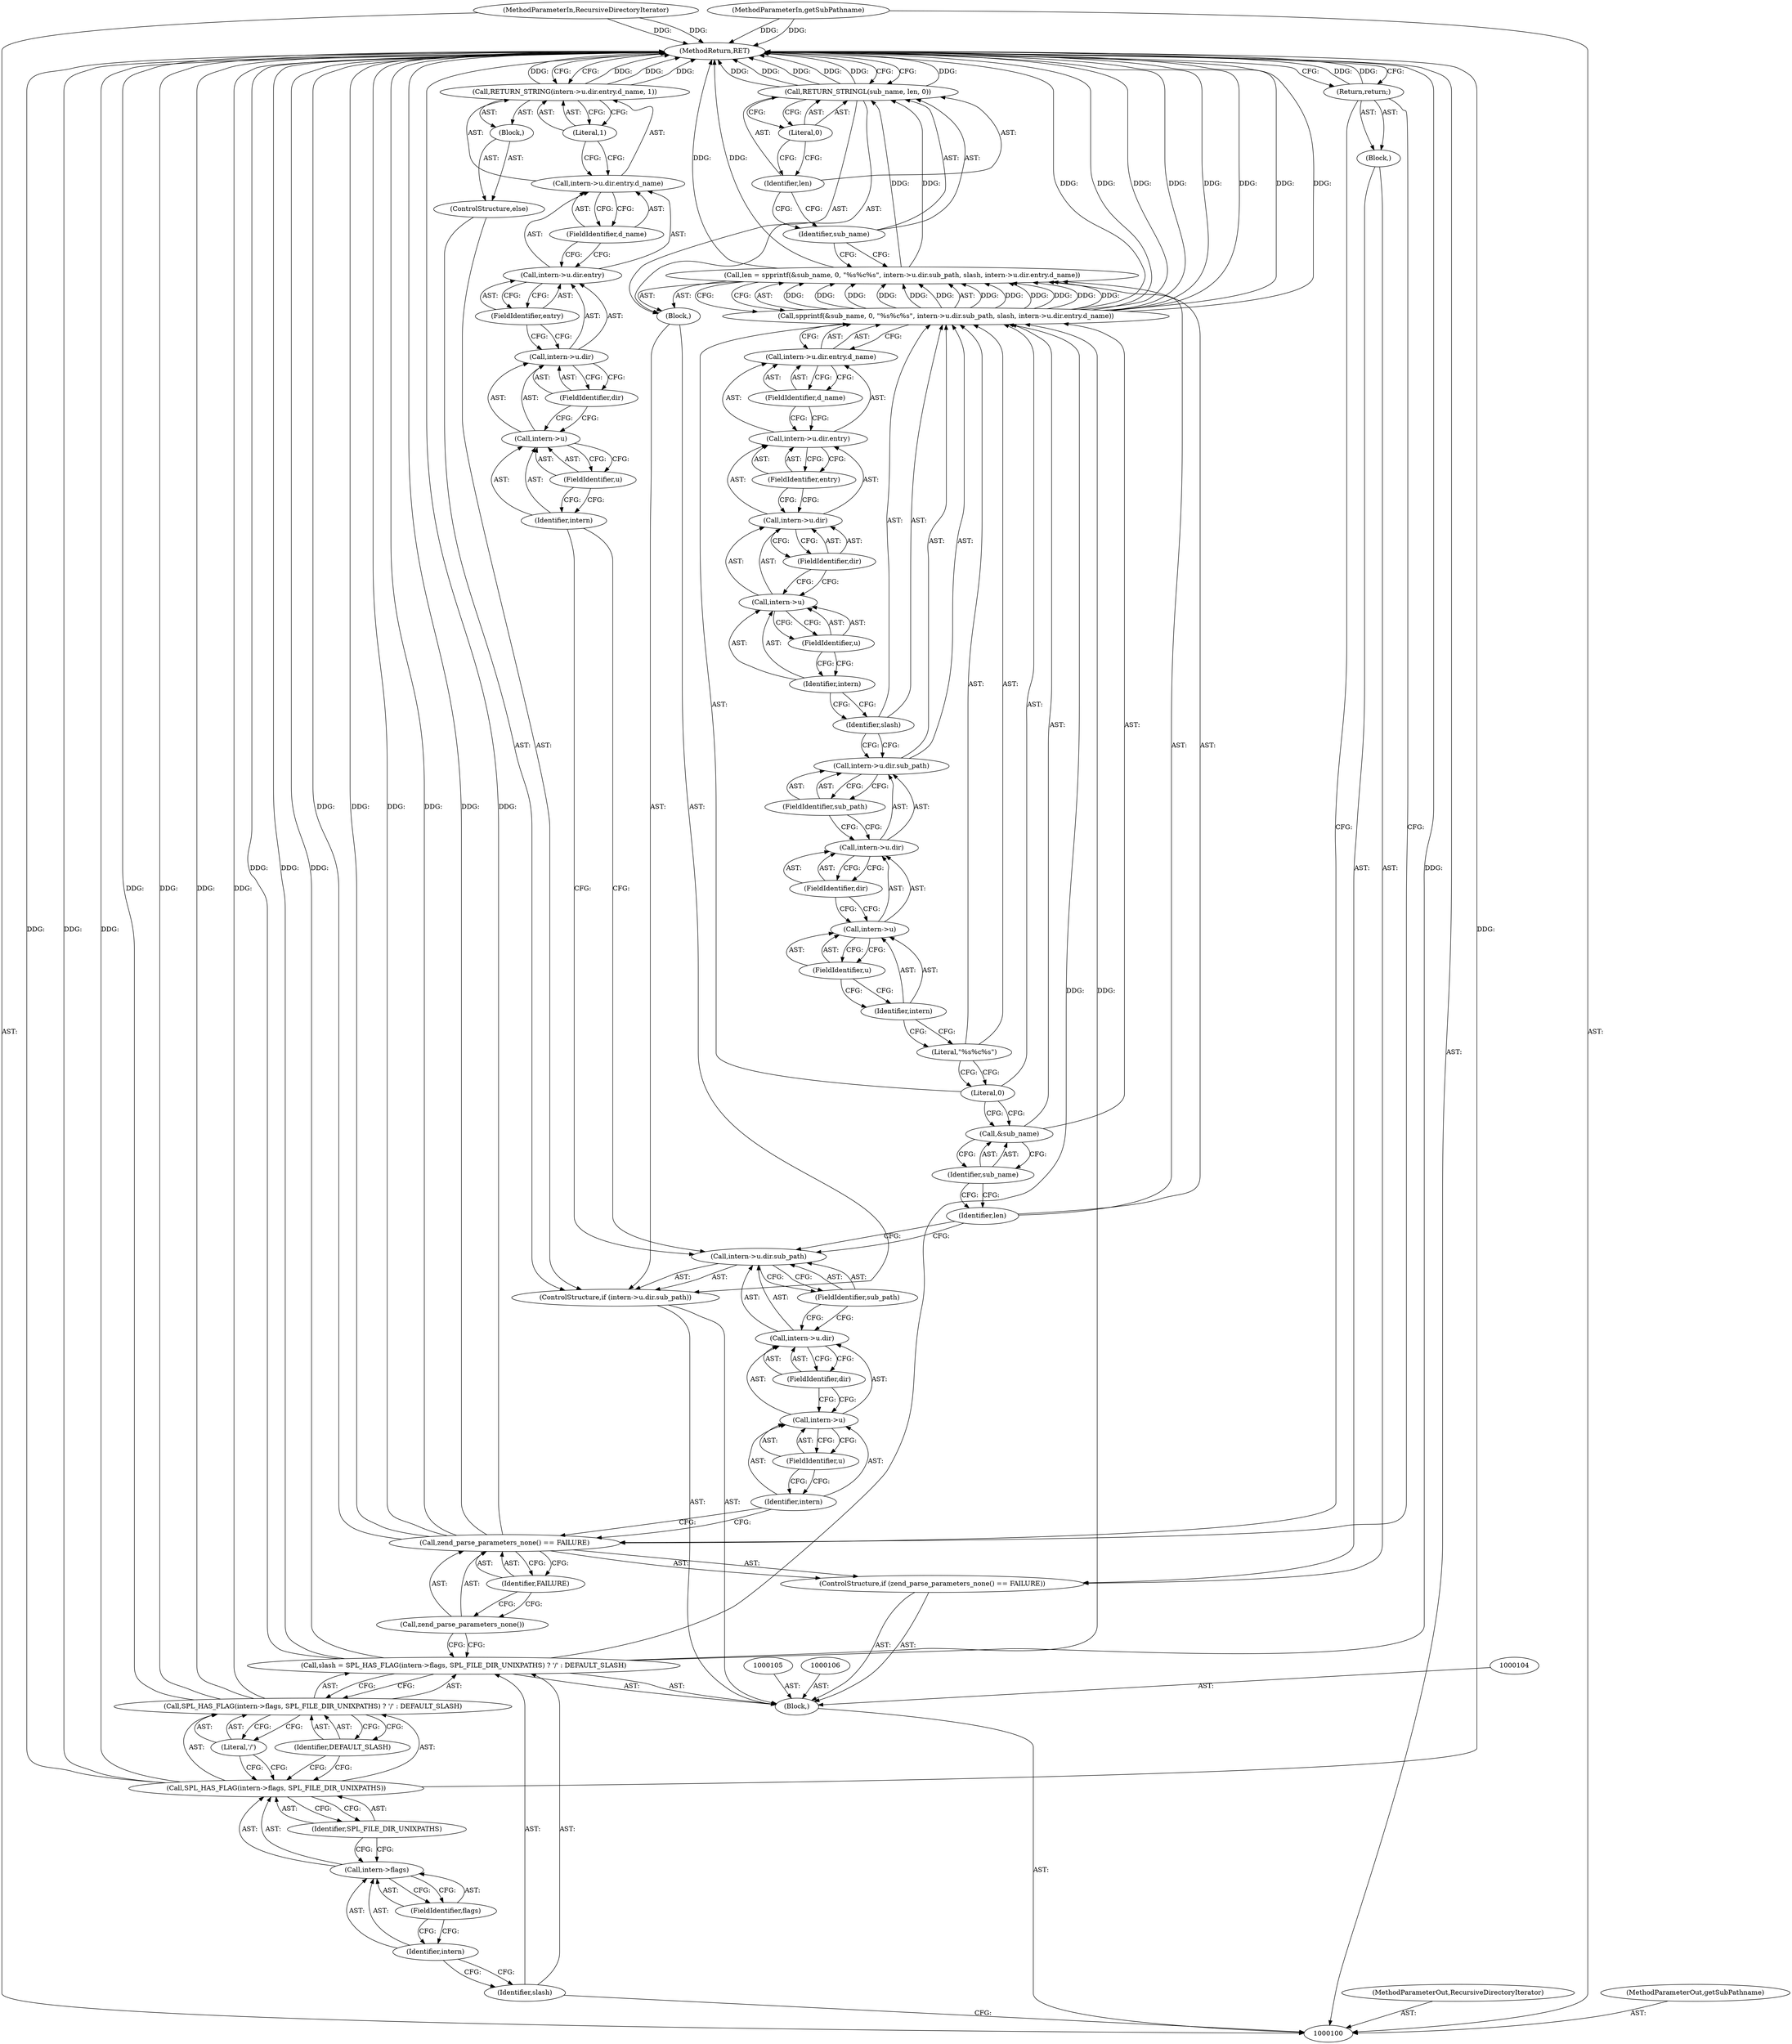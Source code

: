 digraph "0_php-src_7245bff300d3fa8bacbef7897ff080a6f1c23eba?w=1_20" {
"1000173" [label="(MethodReturn,RET)"];
"1000101" [label="(MethodParameterIn,RecursiveDirectoryIterator)"];
"1000240" [label="(MethodParameterOut,RecursiveDirectoryIterator)"];
"1000102" [label="(MethodParameterIn,getSubPathname)"];
"1000241" [label="(MethodParameterOut,getSubPathname)"];
"1000123" [label="(ControlStructure,if (intern->u.dir.sub_path))"];
"1000128" [label="(FieldIdentifier,u)"];
"1000129" [label="(FieldIdentifier,dir)"];
"1000130" [label="(FieldIdentifier,sub_path)"];
"1000131" [label="(Block,)"];
"1000124" [label="(Call,intern->u.dir.sub_path)"];
"1000125" [label="(Call,intern->u.dir)"];
"1000126" [label="(Call,intern->u)"];
"1000127" [label="(Identifier,intern)"];
"1000135" [label="(Call,&sub_name)"];
"1000136" [label="(Identifier,sub_name)"];
"1000132" [label="(Call,len = spprintf(&sub_name, 0, \"%s%c%s\", intern->u.dir.sub_path, slash, intern->u.dir.entry.d_name))"];
"1000133" [label="(Identifier,len)"];
"1000137" [label="(Literal,0)"];
"1000138" [label="(Literal,\"%s%c%s\")"];
"1000139" [label="(Call,intern->u.dir.sub_path)"];
"1000140" [label="(Call,intern->u.dir)"];
"1000141" [label="(Call,intern->u)"];
"1000142" [label="(Identifier,intern)"];
"1000143" [label="(FieldIdentifier,u)"];
"1000144" [label="(FieldIdentifier,dir)"];
"1000145" [label="(FieldIdentifier,sub_path)"];
"1000146" [label="(Identifier,slash)"];
"1000147" [label="(Call,intern->u.dir.entry.d_name)"];
"1000148" [label="(Call,intern->u.dir.entry)"];
"1000149" [label="(Call,intern->u.dir)"];
"1000150" [label="(Call,intern->u)"];
"1000151" [label="(Identifier,intern)"];
"1000134" [label="(Call,spprintf(&sub_name, 0, \"%s%c%s\", intern->u.dir.sub_path, slash, intern->u.dir.entry.d_name))"];
"1000152" [label="(FieldIdentifier,u)"];
"1000153" [label="(FieldIdentifier,dir)"];
"1000154" [label="(FieldIdentifier,entry)"];
"1000155" [label="(FieldIdentifier,d_name)"];
"1000157" [label="(Identifier,sub_name)"];
"1000156" [label="(Call,RETURN_STRINGL(sub_name, len, 0))"];
"1000158" [label="(Identifier,len)"];
"1000159" [label="(Literal,0)"];
"1000160" [label="(ControlStructure,else)"];
"1000161" [label="(Block,)"];
"1000163" [label="(Call,intern->u.dir.entry.d_name)"];
"1000164" [label="(Call,intern->u.dir.entry)"];
"1000165" [label="(Call,intern->u.dir)"];
"1000166" [label="(Call,intern->u)"];
"1000167" [label="(Identifier,intern)"];
"1000162" [label="(Call,RETURN_STRING(intern->u.dir.entry.d_name, 1))"];
"1000168" [label="(FieldIdentifier,u)"];
"1000169" [label="(FieldIdentifier,dir)"];
"1000170" [label="(FieldIdentifier,entry)"];
"1000171" [label="(FieldIdentifier,d_name)"];
"1000172" [label="(Literal,1)"];
"1000103" [label="(Block,)"];
"1000109" [label="(Call,SPL_HAS_FLAG(intern->flags, SPL_FILE_DIR_UNIXPATHS) ? '/' : DEFAULT_SLASH)"];
"1000110" [label="(Call,SPL_HAS_FLAG(intern->flags, SPL_FILE_DIR_UNIXPATHS))"];
"1000111" [label="(Call,intern->flags)"];
"1000112" [label="(Identifier,intern)"];
"1000113" [label="(FieldIdentifier,flags)"];
"1000114" [label="(Identifier,SPL_FILE_DIR_UNIXPATHS)"];
"1000115" [label="(Literal,'/')"];
"1000107" [label="(Call,slash = SPL_HAS_FLAG(intern->flags, SPL_FILE_DIR_UNIXPATHS) ? '/' : DEFAULT_SLASH)"];
"1000108" [label="(Identifier,slash)"];
"1000116" [label="(Identifier,DEFAULT_SLASH)"];
"1000117" [label="(ControlStructure,if (zend_parse_parameters_none() == FAILURE))"];
"1000120" [label="(Identifier,FAILURE)"];
"1000121" [label="(Block,)"];
"1000118" [label="(Call,zend_parse_parameters_none() == FAILURE)"];
"1000119" [label="(Call,zend_parse_parameters_none())"];
"1000122" [label="(Return,return;)"];
"1000173" -> "1000100"  [label="AST: "];
"1000173" -> "1000122"  [label="CFG: "];
"1000173" -> "1000156"  [label="CFG: "];
"1000173" -> "1000162"  [label="CFG: "];
"1000107" -> "1000173"  [label="DDG: "];
"1000107" -> "1000173"  [label="DDG: "];
"1000156" -> "1000173"  [label="DDG: "];
"1000156" -> "1000173"  [label="DDG: "];
"1000156" -> "1000173"  [label="DDG: "];
"1000110" -> "1000173"  [label="DDG: "];
"1000110" -> "1000173"  [label="DDG: "];
"1000118" -> "1000173"  [label="DDG: "];
"1000118" -> "1000173"  [label="DDG: "];
"1000118" -> "1000173"  [label="DDG: "];
"1000102" -> "1000173"  [label="DDG: "];
"1000134" -> "1000173"  [label="DDG: "];
"1000134" -> "1000173"  [label="DDG: "];
"1000134" -> "1000173"  [label="DDG: "];
"1000134" -> "1000173"  [label="DDG: "];
"1000132" -> "1000173"  [label="DDG: "];
"1000101" -> "1000173"  [label="DDG: "];
"1000109" -> "1000173"  [label="DDG: "];
"1000109" -> "1000173"  [label="DDG: "];
"1000162" -> "1000173"  [label="DDG: "];
"1000162" -> "1000173"  [label="DDG: "];
"1000122" -> "1000173"  [label="DDG: "];
"1000101" -> "1000100"  [label="AST: "];
"1000101" -> "1000173"  [label="DDG: "];
"1000240" -> "1000100"  [label="AST: "];
"1000102" -> "1000100"  [label="AST: "];
"1000102" -> "1000173"  [label="DDG: "];
"1000241" -> "1000100"  [label="AST: "];
"1000123" -> "1000103"  [label="AST: "];
"1000124" -> "1000123"  [label="AST: "];
"1000131" -> "1000123"  [label="AST: "];
"1000160" -> "1000123"  [label="AST: "];
"1000128" -> "1000126"  [label="AST: "];
"1000128" -> "1000127"  [label="CFG: "];
"1000126" -> "1000128"  [label="CFG: "];
"1000129" -> "1000125"  [label="AST: "];
"1000129" -> "1000126"  [label="CFG: "];
"1000125" -> "1000129"  [label="CFG: "];
"1000130" -> "1000124"  [label="AST: "];
"1000130" -> "1000125"  [label="CFG: "];
"1000124" -> "1000130"  [label="CFG: "];
"1000131" -> "1000123"  [label="AST: "];
"1000132" -> "1000131"  [label="AST: "];
"1000156" -> "1000131"  [label="AST: "];
"1000124" -> "1000123"  [label="AST: "];
"1000124" -> "1000130"  [label="CFG: "];
"1000125" -> "1000124"  [label="AST: "];
"1000130" -> "1000124"  [label="AST: "];
"1000133" -> "1000124"  [label="CFG: "];
"1000167" -> "1000124"  [label="CFG: "];
"1000125" -> "1000124"  [label="AST: "];
"1000125" -> "1000129"  [label="CFG: "];
"1000126" -> "1000125"  [label="AST: "];
"1000129" -> "1000125"  [label="AST: "];
"1000130" -> "1000125"  [label="CFG: "];
"1000126" -> "1000125"  [label="AST: "];
"1000126" -> "1000128"  [label="CFG: "];
"1000127" -> "1000126"  [label="AST: "];
"1000128" -> "1000126"  [label="AST: "];
"1000129" -> "1000126"  [label="CFG: "];
"1000127" -> "1000126"  [label="AST: "];
"1000127" -> "1000118"  [label="CFG: "];
"1000128" -> "1000127"  [label="CFG: "];
"1000135" -> "1000134"  [label="AST: "];
"1000135" -> "1000136"  [label="CFG: "];
"1000136" -> "1000135"  [label="AST: "];
"1000137" -> "1000135"  [label="CFG: "];
"1000136" -> "1000135"  [label="AST: "];
"1000136" -> "1000133"  [label="CFG: "];
"1000135" -> "1000136"  [label="CFG: "];
"1000132" -> "1000131"  [label="AST: "];
"1000132" -> "1000134"  [label="CFG: "];
"1000133" -> "1000132"  [label="AST: "];
"1000134" -> "1000132"  [label="AST: "];
"1000157" -> "1000132"  [label="CFG: "];
"1000132" -> "1000173"  [label="DDG: "];
"1000134" -> "1000132"  [label="DDG: "];
"1000134" -> "1000132"  [label="DDG: "];
"1000134" -> "1000132"  [label="DDG: "];
"1000134" -> "1000132"  [label="DDG: "];
"1000134" -> "1000132"  [label="DDG: "];
"1000134" -> "1000132"  [label="DDG: "];
"1000132" -> "1000156"  [label="DDG: "];
"1000133" -> "1000132"  [label="AST: "];
"1000133" -> "1000124"  [label="CFG: "];
"1000136" -> "1000133"  [label="CFG: "];
"1000137" -> "1000134"  [label="AST: "];
"1000137" -> "1000135"  [label="CFG: "];
"1000138" -> "1000137"  [label="CFG: "];
"1000138" -> "1000134"  [label="AST: "];
"1000138" -> "1000137"  [label="CFG: "];
"1000142" -> "1000138"  [label="CFG: "];
"1000139" -> "1000134"  [label="AST: "];
"1000139" -> "1000145"  [label="CFG: "];
"1000140" -> "1000139"  [label="AST: "];
"1000145" -> "1000139"  [label="AST: "];
"1000146" -> "1000139"  [label="CFG: "];
"1000140" -> "1000139"  [label="AST: "];
"1000140" -> "1000144"  [label="CFG: "];
"1000141" -> "1000140"  [label="AST: "];
"1000144" -> "1000140"  [label="AST: "];
"1000145" -> "1000140"  [label="CFG: "];
"1000141" -> "1000140"  [label="AST: "];
"1000141" -> "1000143"  [label="CFG: "];
"1000142" -> "1000141"  [label="AST: "];
"1000143" -> "1000141"  [label="AST: "];
"1000144" -> "1000141"  [label="CFG: "];
"1000142" -> "1000141"  [label="AST: "];
"1000142" -> "1000138"  [label="CFG: "];
"1000143" -> "1000142"  [label="CFG: "];
"1000143" -> "1000141"  [label="AST: "];
"1000143" -> "1000142"  [label="CFG: "];
"1000141" -> "1000143"  [label="CFG: "];
"1000144" -> "1000140"  [label="AST: "];
"1000144" -> "1000141"  [label="CFG: "];
"1000140" -> "1000144"  [label="CFG: "];
"1000145" -> "1000139"  [label="AST: "];
"1000145" -> "1000140"  [label="CFG: "];
"1000139" -> "1000145"  [label="CFG: "];
"1000146" -> "1000134"  [label="AST: "];
"1000146" -> "1000139"  [label="CFG: "];
"1000151" -> "1000146"  [label="CFG: "];
"1000147" -> "1000134"  [label="AST: "];
"1000147" -> "1000155"  [label="CFG: "];
"1000148" -> "1000147"  [label="AST: "];
"1000155" -> "1000147"  [label="AST: "];
"1000134" -> "1000147"  [label="CFG: "];
"1000148" -> "1000147"  [label="AST: "];
"1000148" -> "1000154"  [label="CFG: "];
"1000149" -> "1000148"  [label="AST: "];
"1000154" -> "1000148"  [label="AST: "];
"1000155" -> "1000148"  [label="CFG: "];
"1000149" -> "1000148"  [label="AST: "];
"1000149" -> "1000153"  [label="CFG: "];
"1000150" -> "1000149"  [label="AST: "];
"1000153" -> "1000149"  [label="AST: "];
"1000154" -> "1000149"  [label="CFG: "];
"1000150" -> "1000149"  [label="AST: "];
"1000150" -> "1000152"  [label="CFG: "];
"1000151" -> "1000150"  [label="AST: "];
"1000152" -> "1000150"  [label="AST: "];
"1000153" -> "1000150"  [label="CFG: "];
"1000151" -> "1000150"  [label="AST: "];
"1000151" -> "1000146"  [label="CFG: "];
"1000152" -> "1000151"  [label="CFG: "];
"1000134" -> "1000132"  [label="AST: "];
"1000134" -> "1000147"  [label="CFG: "];
"1000135" -> "1000134"  [label="AST: "];
"1000137" -> "1000134"  [label="AST: "];
"1000138" -> "1000134"  [label="AST: "];
"1000139" -> "1000134"  [label="AST: "];
"1000146" -> "1000134"  [label="AST: "];
"1000147" -> "1000134"  [label="AST: "];
"1000132" -> "1000134"  [label="CFG: "];
"1000134" -> "1000173"  [label="DDG: "];
"1000134" -> "1000173"  [label="DDG: "];
"1000134" -> "1000173"  [label="DDG: "];
"1000134" -> "1000173"  [label="DDG: "];
"1000134" -> "1000132"  [label="DDG: "];
"1000134" -> "1000132"  [label="DDG: "];
"1000134" -> "1000132"  [label="DDG: "];
"1000134" -> "1000132"  [label="DDG: "];
"1000134" -> "1000132"  [label="DDG: "];
"1000134" -> "1000132"  [label="DDG: "];
"1000107" -> "1000134"  [label="DDG: "];
"1000152" -> "1000150"  [label="AST: "];
"1000152" -> "1000151"  [label="CFG: "];
"1000150" -> "1000152"  [label="CFG: "];
"1000153" -> "1000149"  [label="AST: "];
"1000153" -> "1000150"  [label="CFG: "];
"1000149" -> "1000153"  [label="CFG: "];
"1000154" -> "1000148"  [label="AST: "];
"1000154" -> "1000149"  [label="CFG: "];
"1000148" -> "1000154"  [label="CFG: "];
"1000155" -> "1000147"  [label="AST: "];
"1000155" -> "1000148"  [label="CFG: "];
"1000147" -> "1000155"  [label="CFG: "];
"1000157" -> "1000156"  [label="AST: "];
"1000157" -> "1000132"  [label="CFG: "];
"1000158" -> "1000157"  [label="CFG: "];
"1000156" -> "1000131"  [label="AST: "];
"1000156" -> "1000159"  [label="CFG: "];
"1000157" -> "1000156"  [label="AST: "];
"1000158" -> "1000156"  [label="AST: "];
"1000159" -> "1000156"  [label="AST: "];
"1000173" -> "1000156"  [label="CFG: "];
"1000156" -> "1000173"  [label="DDG: "];
"1000156" -> "1000173"  [label="DDG: "];
"1000156" -> "1000173"  [label="DDG: "];
"1000132" -> "1000156"  [label="DDG: "];
"1000158" -> "1000156"  [label="AST: "];
"1000158" -> "1000157"  [label="CFG: "];
"1000159" -> "1000158"  [label="CFG: "];
"1000159" -> "1000156"  [label="AST: "];
"1000159" -> "1000158"  [label="CFG: "];
"1000156" -> "1000159"  [label="CFG: "];
"1000160" -> "1000123"  [label="AST: "];
"1000161" -> "1000160"  [label="AST: "];
"1000161" -> "1000160"  [label="AST: "];
"1000162" -> "1000161"  [label="AST: "];
"1000163" -> "1000162"  [label="AST: "];
"1000163" -> "1000171"  [label="CFG: "];
"1000164" -> "1000163"  [label="AST: "];
"1000171" -> "1000163"  [label="AST: "];
"1000172" -> "1000163"  [label="CFG: "];
"1000164" -> "1000163"  [label="AST: "];
"1000164" -> "1000170"  [label="CFG: "];
"1000165" -> "1000164"  [label="AST: "];
"1000170" -> "1000164"  [label="AST: "];
"1000171" -> "1000164"  [label="CFG: "];
"1000165" -> "1000164"  [label="AST: "];
"1000165" -> "1000169"  [label="CFG: "];
"1000166" -> "1000165"  [label="AST: "];
"1000169" -> "1000165"  [label="AST: "];
"1000170" -> "1000165"  [label="CFG: "];
"1000166" -> "1000165"  [label="AST: "];
"1000166" -> "1000168"  [label="CFG: "];
"1000167" -> "1000166"  [label="AST: "];
"1000168" -> "1000166"  [label="AST: "];
"1000169" -> "1000166"  [label="CFG: "];
"1000167" -> "1000166"  [label="AST: "];
"1000167" -> "1000124"  [label="CFG: "];
"1000168" -> "1000167"  [label="CFG: "];
"1000162" -> "1000161"  [label="AST: "];
"1000162" -> "1000172"  [label="CFG: "];
"1000163" -> "1000162"  [label="AST: "];
"1000172" -> "1000162"  [label="AST: "];
"1000173" -> "1000162"  [label="CFG: "];
"1000162" -> "1000173"  [label="DDG: "];
"1000162" -> "1000173"  [label="DDG: "];
"1000168" -> "1000166"  [label="AST: "];
"1000168" -> "1000167"  [label="CFG: "];
"1000166" -> "1000168"  [label="CFG: "];
"1000169" -> "1000165"  [label="AST: "];
"1000169" -> "1000166"  [label="CFG: "];
"1000165" -> "1000169"  [label="CFG: "];
"1000170" -> "1000164"  [label="AST: "];
"1000170" -> "1000165"  [label="CFG: "];
"1000164" -> "1000170"  [label="CFG: "];
"1000171" -> "1000163"  [label="AST: "];
"1000171" -> "1000164"  [label="CFG: "];
"1000163" -> "1000171"  [label="CFG: "];
"1000172" -> "1000162"  [label="AST: "];
"1000172" -> "1000163"  [label="CFG: "];
"1000162" -> "1000172"  [label="CFG: "];
"1000103" -> "1000100"  [label="AST: "];
"1000104" -> "1000103"  [label="AST: "];
"1000105" -> "1000103"  [label="AST: "];
"1000106" -> "1000103"  [label="AST: "];
"1000107" -> "1000103"  [label="AST: "];
"1000117" -> "1000103"  [label="AST: "];
"1000123" -> "1000103"  [label="AST: "];
"1000109" -> "1000107"  [label="AST: "];
"1000109" -> "1000115"  [label="CFG: "];
"1000109" -> "1000116"  [label="CFG: "];
"1000110" -> "1000109"  [label="AST: "];
"1000115" -> "1000109"  [label="AST: "];
"1000116" -> "1000109"  [label="AST: "];
"1000107" -> "1000109"  [label="CFG: "];
"1000109" -> "1000173"  [label="DDG: "];
"1000109" -> "1000173"  [label="DDG: "];
"1000110" -> "1000109"  [label="AST: "];
"1000110" -> "1000114"  [label="CFG: "];
"1000111" -> "1000110"  [label="AST: "];
"1000114" -> "1000110"  [label="AST: "];
"1000115" -> "1000110"  [label="CFG: "];
"1000116" -> "1000110"  [label="CFG: "];
"1000110" -> "1000173"  [label="DDG: "];
"1000110" -> "1000173"  [label="DDG: "];
"1000111" -> "1000110"  [label="AST: "];
"1000111" -> "1000113"  [label="CFG: "];
"1000112" -> "1000111"  [label="AST: "];
"1000113" -> "1000111"  [label="AST: "];
"1000114" -> "1000111"  [label="CFG: "];
"1000112" -> "1000111"  [label="AST: "];
"1000112" -> "1000108"  [label="CFG: "];
"1000113" -> "1000112"  [label="CFG: "];
"1000113" -> "1000111"  [label="AST: "];
"1000113" -> "1000112"  [label="CFG: "];
"1000111" -> "1000113"  [label="CFG: "];
"1000114" -> "1000110"  [label="AST: "];
"1000114" -> "1000111"  [label="CFG: "];
"1000110" -> "1000114"  [label="CFG: "];
"1000115" -> "1000109"  [label="AST: "];
"1000115" -> "1000110"  [label="CFG: "];
"1000109" -> "1000115"  [label="CFG: "];
"1000107" -> "1000103"  [label="AST: "];
"1000107" -> "1000109"  [label="CFG: "];
"1000108" -> "1000107"  [label="AST: "];
"1000109" -> "1000107"  [label="AST: "];
"1000119" -> "1000107"  [label="CFG: "];
"1000107" -> "1000173"  [label="DDG: "];
"1000107" -> "1000173"  [label="DDG: "];
"1000107" -> "1000134"  [label="DDG: "];
"1000108" -> "1000107"  [label="AST: "];
"1000108" -> "1000100"  [label="CFG: "];
"1000112" -> "1000108"  [label="CFG: "];
"1000116" -> "1000109"  [label="AST: "];
"1000116" -> "1000110"  [label="CFG: "];
"1000109" -> "1000116"  [label="CFG: "];
"1000117" -> "1000103"  [label="AST: "];
"1000118" -> "1000117"  [label="AST: "];
"1000121" -> "1000117"  [label="AST: "];
"1000120" -> "1000118"  [label="AST: "];
"1000120" -> "1000119"  [label="CFG: "];
"1000118" -> "1000120"  [label="CFG: "];
"1000121" -> "1000117"  [label="AST: "];
"1000122" -> "1000121"  [label="AST: "];
"1000118" -> "1000117"  [label="AST: "];
"1000118" -> "1000120"  [label="CFG: "];
"1000119" -> "1000118"  [label="AST: "];
"1000120" -> "1000118"  [label="AST: "];
"1000122" -> "1000118"  [label="CFG: "];
"1000127" -> "1000118"  [label="CFG: "];
"1000118" -> "1000173"  [label="DDG: "];
"1000118" -> "1000173"  [label="DDG: "];
"1000118" -> "1000173"  [label="DDG: "];
"1000119" -> "1000118"  [label="AST: "];
"1000119" -> "1000107"  [label="CFG: "];
"1000120" -> "1000119"  [label="CFG: "];
"1000122" -> "1000121"  [label="AST: "];
"1000122" -> "1000118"  [label="CFG: "];
"1000173" -> "1000122"  [label="CFG: "];
"1000122" -> "1000173"  [label="DDG: "];
}
